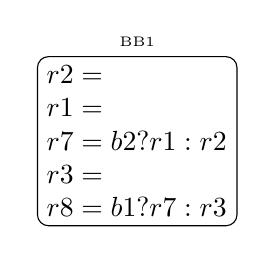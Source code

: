 \tikzstyle{fblock} = [draw, rounded corners]

\begin{tikzpicture}[node distance = 1.5 cm]
    % Place nodes
    \node [fblock, label={above:{\tiny{BB1}}}, text width=2.3cm] (bb1)
    {$r2=$\\$r1=$\\$r7=b2?r1:r2$\\$r3=$\\$r8=b1?r7:r3$};

\end{tikzpicture}


